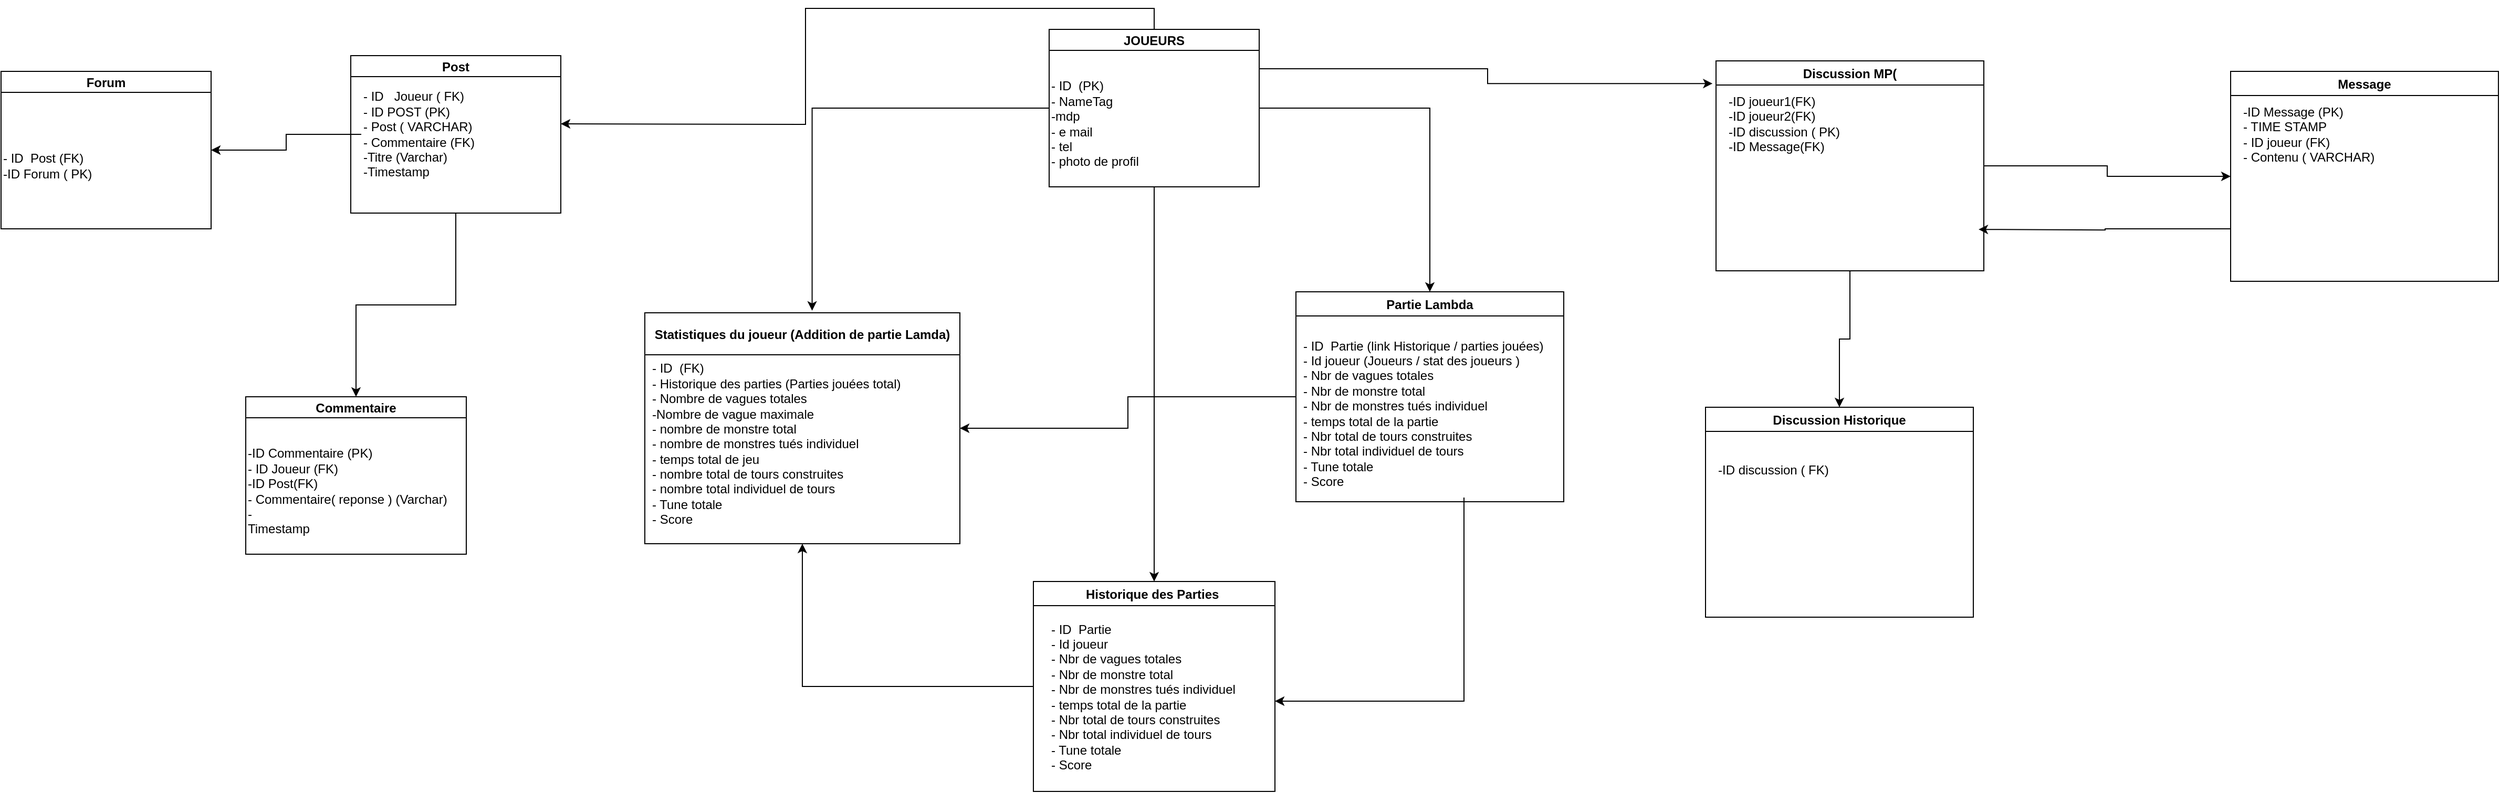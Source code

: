 <mxfile version="20.3.0" type="device"><diagram id="ECOno3CaNb8a47cWoyQk" name="Page-1"><mxGraphModel dx="1980" dy="1933" grid="1" gridSize="10" guides="1" tooltips="1" connect="1" arrows="1" fold="1" page="1" pageScale="1" pageWidth="827" pageHeight="1169" math="0" shadow="0"><root><mxCell id="0"/><mxCell id="1" parent="0"/><mxCell id="Vyv-yRvoVL1bIij_TaTQ-4" style="edgeStyle=orthogonalEdgeStyle;rounded=0;orthogonalLoop=1;jettySize=auto;html=1;entryX=0.5;entryY=0;entryDx=0;entryDy=0;" parent="1" source="nyUJ4cTEcTtrpku_8-A1-1" target="nyUJ4cTEcTtrpku_8-A1-14" edge="1"><mxGeometry relative="1" as="geometry"><mxPoint x="750" y="-995" as="targetPoint"/></mxGeometry></mxCell><mxCell id="Vyv-yRvoVL1bIij_TaTQ-5" style="edgeStyle=orthogonalEdgeStyle;rounded=0;orthogonalLoop=1;jettySize=auto;html=1;entryX=0.531;entryY=-0.009;entryDx=0;entryDy=0;entryPerimeter=0;" parent="1" source="nyUJ4cTEcTtrpku_8-A1-1" target="nyUJ4cTEcTtrpku_8-A1-8" edge="1"><mxGeometry relative="1" as="geometry"/></mxCell><mxCell id="Vyv-yRvoVL1bIij_TaTQ-6" style="edgeStyle=orthogonalEdgeStyle;rounded=0;orthogonalLoop=1;jettySize=auto;html=1;" parent="1" source="nyUJ4cTEcTtrpku_8-A1-1" target="nyUJ4cTEcTtrpku_8-A1-17" edge="1"><mxGeometry relative="1" as="geometry"/></mxCell><mxCell id="p6Np4yvjpfSkidiNeB9Y-3" style="edgeStyle=orthogonalEdgeStyle;rounded=0;orthogonalLoop=1;jettySize=auto;html=1;exitX=1;exitY=0.25;exitDx=0;exitDy=0;entryX=-0.013;entryY=0.108;entryDx=0;entryDy=0;entryPerimeter=0;" edge="1" parent="1" source="nyUJ4cTEcTtrpku_8-A1-1" target="p6Np4yvjpfSkidiNeB9Y-1"><mxGeometry relative="1" as="geometry"/></mxCell><mxCell id="p6Np4yvjpfSkidiNeB9Y-20" style="edgeStyle=orthogonalEdgeStyle;rounded=0;orthogonalLoop=1;jettySize=auto;html=1;exitX=0.5;exitY=0;exitDx=0;exitDy=0;" edge="1" parent="1" source="nyUJ4cTEcTtrpku_8-A1-1"><mxGeometry relative="1" as="geometry"><mxPoint x="-80" y="-1020" as="targetPoint"/></mxGeometry></mxCell><mxCell id="nyUJ4cTEcTtrpku_8-A1-1" value="JOUEURS" style="swimlane;startSize=20;" parent="1" vertex="1"><mxGeometry x="385" y="-1110" width="200" height="150" as="geometry"><mxRectangle x="-90" y="-670" width="90" height="30" as="alternateBounds"/></mxGeometry></mxCell><mxCell id="nyUJ4cTEcTtrpku_8-A1-5" value="&lt;div style=&quot;&quot;&gt;&lt;span style=&quot;background-color: initial;&quot;&gt;- ID&amp;nbsp; (PK)&lt;/span&gt;&lt;/div&gt;&lt;div style=&quot;&quot;&gt;&lt;span style=&quot;background-color: initial;&quot;&gt;- NameTag&amp;nbsp;&lt;/span&gt;&lt;/div&gt;&lt;div style=&quot;&quot;&gt;&lt;span style=&quot;background-color: initial;&quot;&gt;-mdp&lt;/span&gt;&lt;/div&gt;&lt;div style=&quot;&quot;&gt;&lt;span style=&quot;background-color: initial;&quot;&gt;- e mail&lt;/span&gt;&lt;/div&gt;&lt;div style=&quot;&quot;&gt;&lt;span style=&quot;background-color: initial;&quot;&gt;- tel&lt;/span&gt;&lt;/div&gt;&lt;div style=&quot;&quot;&gt;&lt;span style=&quot;background-color: initial;&quot;&gt;- photo de profil&lt;/span&gt;&lt;/div&gt;" style="text;html=1;align=left;verticalAlign=middle;resizable=0;points=[];autosize=1;strokeColor=none;fillColor=none;" parent="nyUJ4cTEcTtrpku_8-A1-1" vertex="1"><mxGeometry y="40" width="110" height="100" as="geometry"/></mxCell><mxCell id="nyUJ4cTEcTtrpku_8-A1-8" value="Statistiques du joueur (Addition de partie Lamda)" style="swimlane;startSize=40;" parent="1" vertex="1"><mxGeometry y="-840" width="300" height="220" as="geometry"><mxRectangle x="-90" y="-670" width="90" height="30" as="alternateBounds"/></mxGeometry></mxCell><mxCell id="nyUJ4cTEcTtrpku_8-A1-9" value="&lt;div style=&quot;&quot;&gt;&lt;span style=&quot;background-color: initial;&quot;&gt;- ID&amp;nbsp; (FK)&lt;/span&gt;&lt;/div&gt;&lt;div style=&quot;&quot;&gt;&lt;span style=&quot;background-color: initial;&quot;&gt;- Historique des parties (Parties jouées total)&lt;/span&gt;&lt;/div&gt;&lt;div style=&quot;&quot;&gt;&lt;span style=&quot;background-color: initial;&quot;&gt;- Nombre de vagues totales&lt;/span&gt;&lt;/div&gt;&lt;div style=&quot;&quot;&gt;&lt;span style=&quot;background-color: initial;&quot;&gt;-Nombre de vague maximale&lt;/span&gt;&lt;/div&gt;&lt;div style=&quot;&quot;&gt;&lt;span style=&quot;background-color: initial;&quot;&gt;- nombre de monstre total&lt;/span&gt;&lt;/div&gt;&lt;div style=&quot;&quot;&gt;&lt;span style=&quot;background-color: initial;&quot;&gt;- nombre de monstres tués individuel&lt;/span&gt;&lt;/div&gt;&lt;div style=&quot;&quot;&gt;&lt;span style=&quot;background-color: initial;&quot;&gt;- temps total de jeu&lt;/span&gt;&lt;/div&gt;&lt;div style=&quot;&quot;&gt;&lt;span style=&quot;background-color: initial;&quot;&gt;- nombre total de tours construites&lt;/span&gt;&lt;/div&gt;&lt;div style=&quot;&quot;&gt;&lt;span style=&quot;background-color: initial;&quot;&gt;- nombre total individuel de tours&lt;/span&gt;&lt;/div&gt;&lt;div style=&quot;&quot;&gt;&lt;span style=&quot;background-color: initial;&quot;&gt;- Tune totale&lt;/span&gt;&lt;/div&gt;&lt;div style=&quot;&quot;&gt;&lt;span style=&quot;background-color: initial;&quot;&gt;- Score&lt;/span&gt;&lt;/div&gt;" style="text;html=1;align=left;verticalAlign=middle;resizable=0;points=[];autosize=1;strokeColor=none;fillColor=none;" parent="nyUJ4cTEcTtrpku_8-A1-8" vertex="1"><mxGeometry x="5" y="40" width="260" height="170" as="geometry"/></mxCell><mxCell id="Vyv-yRvoVL1bIij_TaTQ-9" style="edgeStyle=orthogonalEdgeStyle;rounded=0;orthogonalLoop=1;jettySize=auto;html=1;exitX=0;exitY=0.5;exitDx=0;exitDy=0;entryX=1;entryY=0.5;entryDx=0;entryDy=0;" parent="1" source="nyUJ4cTEcTtrpku_8-A1-14" target="nyUJ4cTEcTtrpku_8-A1-8" edge="1"><mxGeometry relative="1" as="geometry"/></mxCell><mxCell id="nyUJ4cTEcTtrpku_8-A1-14" value="Partie Lambda" style="swimlane;" parent="1" vertex="1"><mxGeometry x="620" y="-860" width="255" height="200" as="geometry"/></mxCell><mxCell id="nyUJ4cTEcTtrpku_8-A1-15" value="&lt;div&gt;&lt;span style=&quot;background-color: initial;&quot;&gt;- ID&amp;nbsp; Partie (link Historique / parties jouées)&lt;/span&gt;&lt;/div&gt;&lt;div&gt;- Id joueur (Joueurs / stat des joueurs )&lt;/div&gt;&lt;div&gt;&lt;span style=&quot;background-color: initial;&quot;&gt;- Nbr de vagues totales&lt;/span&gt;&lt;/div&gt;&lt;div&gt;&lt;span style=&quot;background-color: initial;&quot;&gt;- Nbr de monstre total&lt;/span&gt;&lt;/div&gt;&lt;div&gt;&lt;span style=&quot;background-color: initial;&quot;&gt;- Nbr de monstres tués individuel&lt;/span&gt;&lt;/div&gt;&lt;div&gt;&lt;span style=&quot;background-color: initial;&quot;&gt;- temps total de la partie&lt;/span&gt;&lt;/div&gt;&lt;div&gt;&lt;span style=&quot;background-color: initial;&quot;&gt;- Nbr total de tours construites&lt;/span&gt;&lt;/div&gt;&lt;div&gt;&lt;span style=&quot;background-color: initial;&quot;&gt;- Nbr total individuel de tours&lt;/span&gt;&lt;/div&gt;&lt;div&gt;&lt;span style=&quot;background-color: initial;&quot;&gt;- Tune totale&lt;/span&gt;&lt;/div&gt;&lt;div&gt;&lt;span style=&quot;background-color: initial;&quot;&gt;- Score&lt;/span&gt;&lt;/div&gt;" style="text;html=1;align=left;verticalAlign=middle;resizable=0;points=[];autosize=1;strokeColor=none;fillColor=none;" parent="nyUJ4cTEcTtrpku_8-A1-14" vertex="1"><mxGeometry x="5" y="36" width="250" height="160" as="geometry"/></mxCell><mxCell id="Vyv-yRvoVL1bIij_TaTQ-7" style="edgeStyle=orthogonalEdgeStyle;rounded=0;orthogonalLoop=1;jettySize=auto;html=1;exitX=0;exitY=0.5;exitDx=0;exitDy=0;entryX=0.5;entryY=1;entryDx=0;entryDy=0;" parent="1" source="nyUJ4cTEcTtrpku_8-A1-17" target="nyUJ4cTEcTtrpku_8-A1-8" edge="1"><mxGeometry relative="1" as="geometry"/></mxCell><mxCell id="nyUJ4cTEcTtrpku_8-A1-17" value="Historique des Parties " style="swimlane;" parent="1" vertex="1"><mxGeometry x="370" y="-584" width="230" height="200" as="geometry"/></mxCell><mxCell id="nyUJ4cTEcTtrpku_8-A1-18" value="&lt;div&gt;&lt;span style=&quot;background-color: initial;&quot;&gt;- ID&amp;nbsp; Partie&lt;/span&gt;&lt;/div&gt;&lt;div&gt;- Id joueur&lt;/div&gt;&lt;div&gt;&lt;span style=&quot;background-color: initial;&quot;&gt;- Nbr de vagues totales&lt;/span&gt;&lt;/div&gt;&lt;div&gt;&lt;span style=&quot;background-color: initial;&quot;&gt;- Nbr de monstre total&lt;/span&gt;&lt;/div&gt;&lt;div&gt;&lt;span style=&quot;background-color: initial;&quot;&gt;- Nbr de monstres tués individuel&lt;/span&gt;&lt;/div&gt;&lt;div&gt;&lt;span style=&quot;background-color: initial;&quot;&gt;- temps total de la partie&lt;/span&gt;&lt;/div&gt;&lt;div&gt;&lt;span style=&quot;background-color: initial;&quot;&gt;- Nbr total de tours construites&lt;/span&gt;&lt;/div&gt;&lt;div&gt;&lt;span style=&quot;background-color: initial;&quot;&gt;- Nbr total individuel de tours&lt;/span&gt;&lt;/div&gt;&lt;div&gt;&lt;span style=&quot;background-color: initial;&quot;&gt;- Tune totale&lt;/span&gt;&lt;/div&gt;&lt;div&gt;&lt;span style=&quot;background-color: initial;&quot;&gt;- Score&lt;/span&gt;&lt;/div&gt;" style="text;html=1;align=left;verticalAlign=middle;resizable=0;points=[];autosize=1;strokeColor=none;fillColor=none;" parent="nyUJ4cTEcTtrpku_8-A1-17" vertex="1"><mxGeometry x="15" y="30" width="200" height="160" as="geometry"/></mxCell><mxCell id="Vyv-yRvoVL1bIij_TaTQ-8" style="edgeStyle=orthogonalEdgeStyle;rounded=0;orthogonalLoop=1;jettySize=auto;html=1;" parent="1" source="nyUJ4cTEcTtrpku_8-A1-15" edge="1"><mxGeometry relative="1" as="geometry"><mxPoint x="600" y="-470" as="targetPoint"/><Array as="points"><mxPoint x="780" y="-470"/></Array></mxGeometry></mxCell><mxCell id="p6Np4yvjpfSkidiNeB9Y-6" style="edgeStyle=orthogonalEdgeStyle;rounded=0;orthogonalLoop=1;jettySize=auto;html=1;exitX=0.5;exitY=1;exitDx=0;exitDy=0;" edge="1" parent="1" source="p6Np4yvjpfSkidiNeB9Y-1" target="p6Np4yvjpfSkidiNeB9Y-4"><mxGeometry relative="1" as="geometry"/></mxCell><mxCell id="p6Np4yvjpfSkidiNeB9Y-9" style="edgeStyle=orthogonalEdgeStyle;rounded=0;orthogonalLoop=1;jettySize=auto;html=1;exitX=1;exitY=0.5;exitDx=0;exitDy=0;entryX=0;entryY=0.5;entryDx=0;entryDy=0;" edge="1" parent="1" source="p6Np4yvjpfSkidiNeB9Y-1" target="p6Np4yvjpfSkidiNeB9Y-7"><mxGeometry relative="1" as="geometry"/></mxCell><mxCell id="p6Np4yvjpfSkidiNeB9Y-1" value="Discussion MP(" style="swimlane;" vertex="1" parent="1"><mxGeometry x="1020" y="-1080" width="255" height="200" as="geometry"/></mxCell><mxCell id="p6Np4yvjpfSkidiNeB9Y-2" value="-ID joueur1(FK)&lt;br&gt;-ID joueur2(FK)&lt;br&gt;-ID discussion ( PK)&lt;br&gt;-ID Message(FK)" style="text;html=1;align=left;verticalAlign=middle;resizable=0;points=[];autosize=1;strokeColor=none;fillColor=none;" vertex="1" parent="p6Np4yvjpfSkidiNeB9Y-1"><mxGeometry x="10" y="25" width="130" height="70" as="geometry"/></mxCell><mxCell id="p6Np4yvjpfSkidiNeB9Y-4" value="Discussion Historique" style="swimlane;" vertex="1" parent="1"><mxGeometry x="1010" y="-750" width="255" height="200" as="geometry"/></mxCell><mxCell id="p6Np4yvjpfSkidiNeB9Y-5" value="-ID discussion ( FK)" style="text;html=1;align=left;verticalAlign=middle;resizable=0;points=[];autosize=1;strokeColor=none;fillColor=none;" vertex="1" parent="p6Np4yvjpfSkidiNeB9Y-4"><mxGeometry x="10" y="45" width="130" height="30" as="geometry"/></mxCell><mxCell id="p6Np4yvjpfSkidiNeB9Y-10" style="edgeStyle=orthogonalEdgeStyle;rounded=0;orthogonalLoop=1;jettySize=auto;html=1;exitX=0;exitY=0.75;exitDx=0;exitDy=0;" edge="1" parent="1" source="p6Np4yvjpfSkidiNeB9Y-7"><mxGeometry relative="1" as="geometry"><mxPoint x="1270.0" y="-919.444" as="targetPoint"/></mxGeometry></mxCell><mxCell id="p6Np4yvjpfSkidiNeB9Y-7" value="Message" style="swimlane;" vertex="1" parent="1"><mxGeometry x="1510" y="-1070" width="255" height="200" as="geometry"/></mxCell><mxCell id="p6Np4yvjpfSkidiNeB9Y-8" value="-ID Message (PK)&lt;br&gt;- TIME STAMP&lt;br&gt;- ID joueur (FK)&lt;br&gt;- Contenu ( VARCHAR)" style="text;html=1;align=left;verticalAlign=middle;resizable=0;points=[];autosize=1;strokeColor=none;fillColor=none;" vertex="1" parent="p6Np4yvjpfSkidiNeB9Y-7"><mxGeometry x="10" y="25" width="150" height="70" as="geometry"/></mxCell><mxCell id="p6Np4yvjpfSkidiNeB9Y-11" value="Forum" style="swimlane;startSize=20;" vertex="1" parent="1"><mxGeometry x="-613" y="-1070" width="200" height="150" as="geometry"><mxRectangle x="-90" y="-670" width="90" height="30" as="alternateBounds"/></mxGeometry></mxCell><mxCell id="p6Np4yvjpfSkidiNeB9Y-12" value="&lt;div style=&quot;&quot;&gt;&lt;span style=&quot;background-color: initial;&quot;&gt;- ID&amp;nbsp; Post (FK)&lt;/span&gt;&lt;/div&gt;&lt;div style=&quot;&quot;&gt;&lt;span style=&quot;background-color: initial;&quot;&gt;-ID Forum ( PK)&lt;/span&gt;&lt;/div&gt;" style="text;html=1;align=left;verticalAlign=middle;resizable=0;points=[];autosize=1;strokeColor=none;fillColor=none;" vertex="1" parent="p6Np4yvjpfSkidiNeB9Y-11"><mxGeometry y="70" width="110" height="40" as="geometry"/></mxCell><mxCell id="p6Np4yvjpfSkidiNeB9Y-19" style="edgeStyle=orthogonalEdgeStyle;rounded=0;orthogonalLoop=1;jettySize=auto;html=1;exitX=0.5;exitY=1;exitDx=0;exitDy=0;" edge="1" parent="1" source="p6Np4yvjpfSkidiNeB9Y-13" target="p6Np4yvjpfSkidiNeB9Y-17"><mxGeometry relative="1" as="geometry"/></mxCell><mxCell id="p6Np4yvjpfSkidiNeB9Y-13" value="Post" style="swimlane;startSize=20;" vertex="1" parent="1"><mxGeometry x="-280" y="-1085" width="200" height="150" as="geometry"><mxRectangle x="-90" y="-670" width="90" height="30" as="alternateBounds"/></mxGeometry></mxCell><mxCell id="p6Np4yvjpfSkidiNeB9Y-14" value="&lt;div style=&quot;&quot;&gt;&lt;span style=&quot;background-color: initial;&quot;&gt;- ID&amp;nbsp; &amp;nbsp;Joueur ( FK)&lt;/span&gt;&lt;/div&gt;&lt;div style=&quot;&quot;&gt;&lt;span style=&quot;background-color: initial;&quot;&gt;- ID POST (PK)&lt;/span&gt;&lt;/div&gt;&lt;div style=&quot;&quot;&gt;&lt;span style=&quot;background-color: initial;&quot;&gt;- Post ( VARCHAR)&lt;/span&gt;&lt;/div&gt;&lt;div style=&quot;&quot;&gt;&lt;span style=&quot;background-color: initial;&quot;&gt;- Commentaire (FK)&lt;/span&gt;&lt;/div&gt;&lt;div style=&quot;&quot;&gt;&lt;span style=&quot;background-color: initial;&quot;&gt;-Titre (Varchar)&lt;/span&gt;&lt;/div&gt;&lt;div style=&quot;&quot;&gt;&lt;span style=&quot;background-color: initial;&quot;&gt;-Timestamp&lt;/span&gt;&lt;/div&gt;" style="text;html=1;align=left;verticalAlign=middle;resizable=0;points=[];autosize=1;strokeColor=none;fillColor=none;" vertex="1" parent="p6Np4yvjpfSkidiNeB9Y-13"><mxGeometry x="10" y="25" width="130" height="100" as="geometry"/></mxCell><mxCell id="p6Np4yvjpfSkidiNeB9Y-16" style="edgeStyle=orthogonalEdgeStyle;rounded=0;orthogonalLoop=1;jettySize=auto;html=1;entryX=1;entryY=0.5;entryDx=0;entryDy=0;" edge="1" parent="1" source="p6Np4yvjpfSkidiNeB9Y-14" target="p6Np4yvjpfSkidiNeB9Y-11"><mxGeometry relative="1" as="geometry"/></mxCell><mxCell id="p6Np4yvjpfSkidiNeB9Y-17" value="Commentaire" style="swimlane;startSize=20;" vertex="1" parent="1"><mxGeometry x="-380" y="-760" width="210" height="150" as="geometry"><mxRectangle x="-90" y="-670" width="90" height="30" as="alternateBounds"/></mxGeometry></mxCell><mxCell id="p6Np4yvjpfSkidiNeB9Y-18" value="&lt;div style=&quot;&quot;&gt;-ID Commentaire (PK)&lt;/div&gt;&lt;div style=&quot;&quot;&gt;- ID Joueur (FK)&lt;/div&gt;&lt;div style=&quot;&quot;&gt;-ID Post(FK)&lt;/div&gt;&lt;div style=&quot;&quot;&gt;- Commentaire( reponse ) (Varchar)&lt;/div&gt;&lt;div style=&quot;&quot;&gt;-&lt;/div&gt;Timestamp" style="text;html=1;align=left;verticalAlign=middle;resizable=0;points=[];autosize=1;strokeColor=none;fillColor=none;" vertex="1" parent="p6Np4yvjpfSkidiNeB9Y-17"><mxGeometry y="40" width="210" height="100" as="geometry"/></mxCell></root></mxGraphModel></diagram></mxfile>